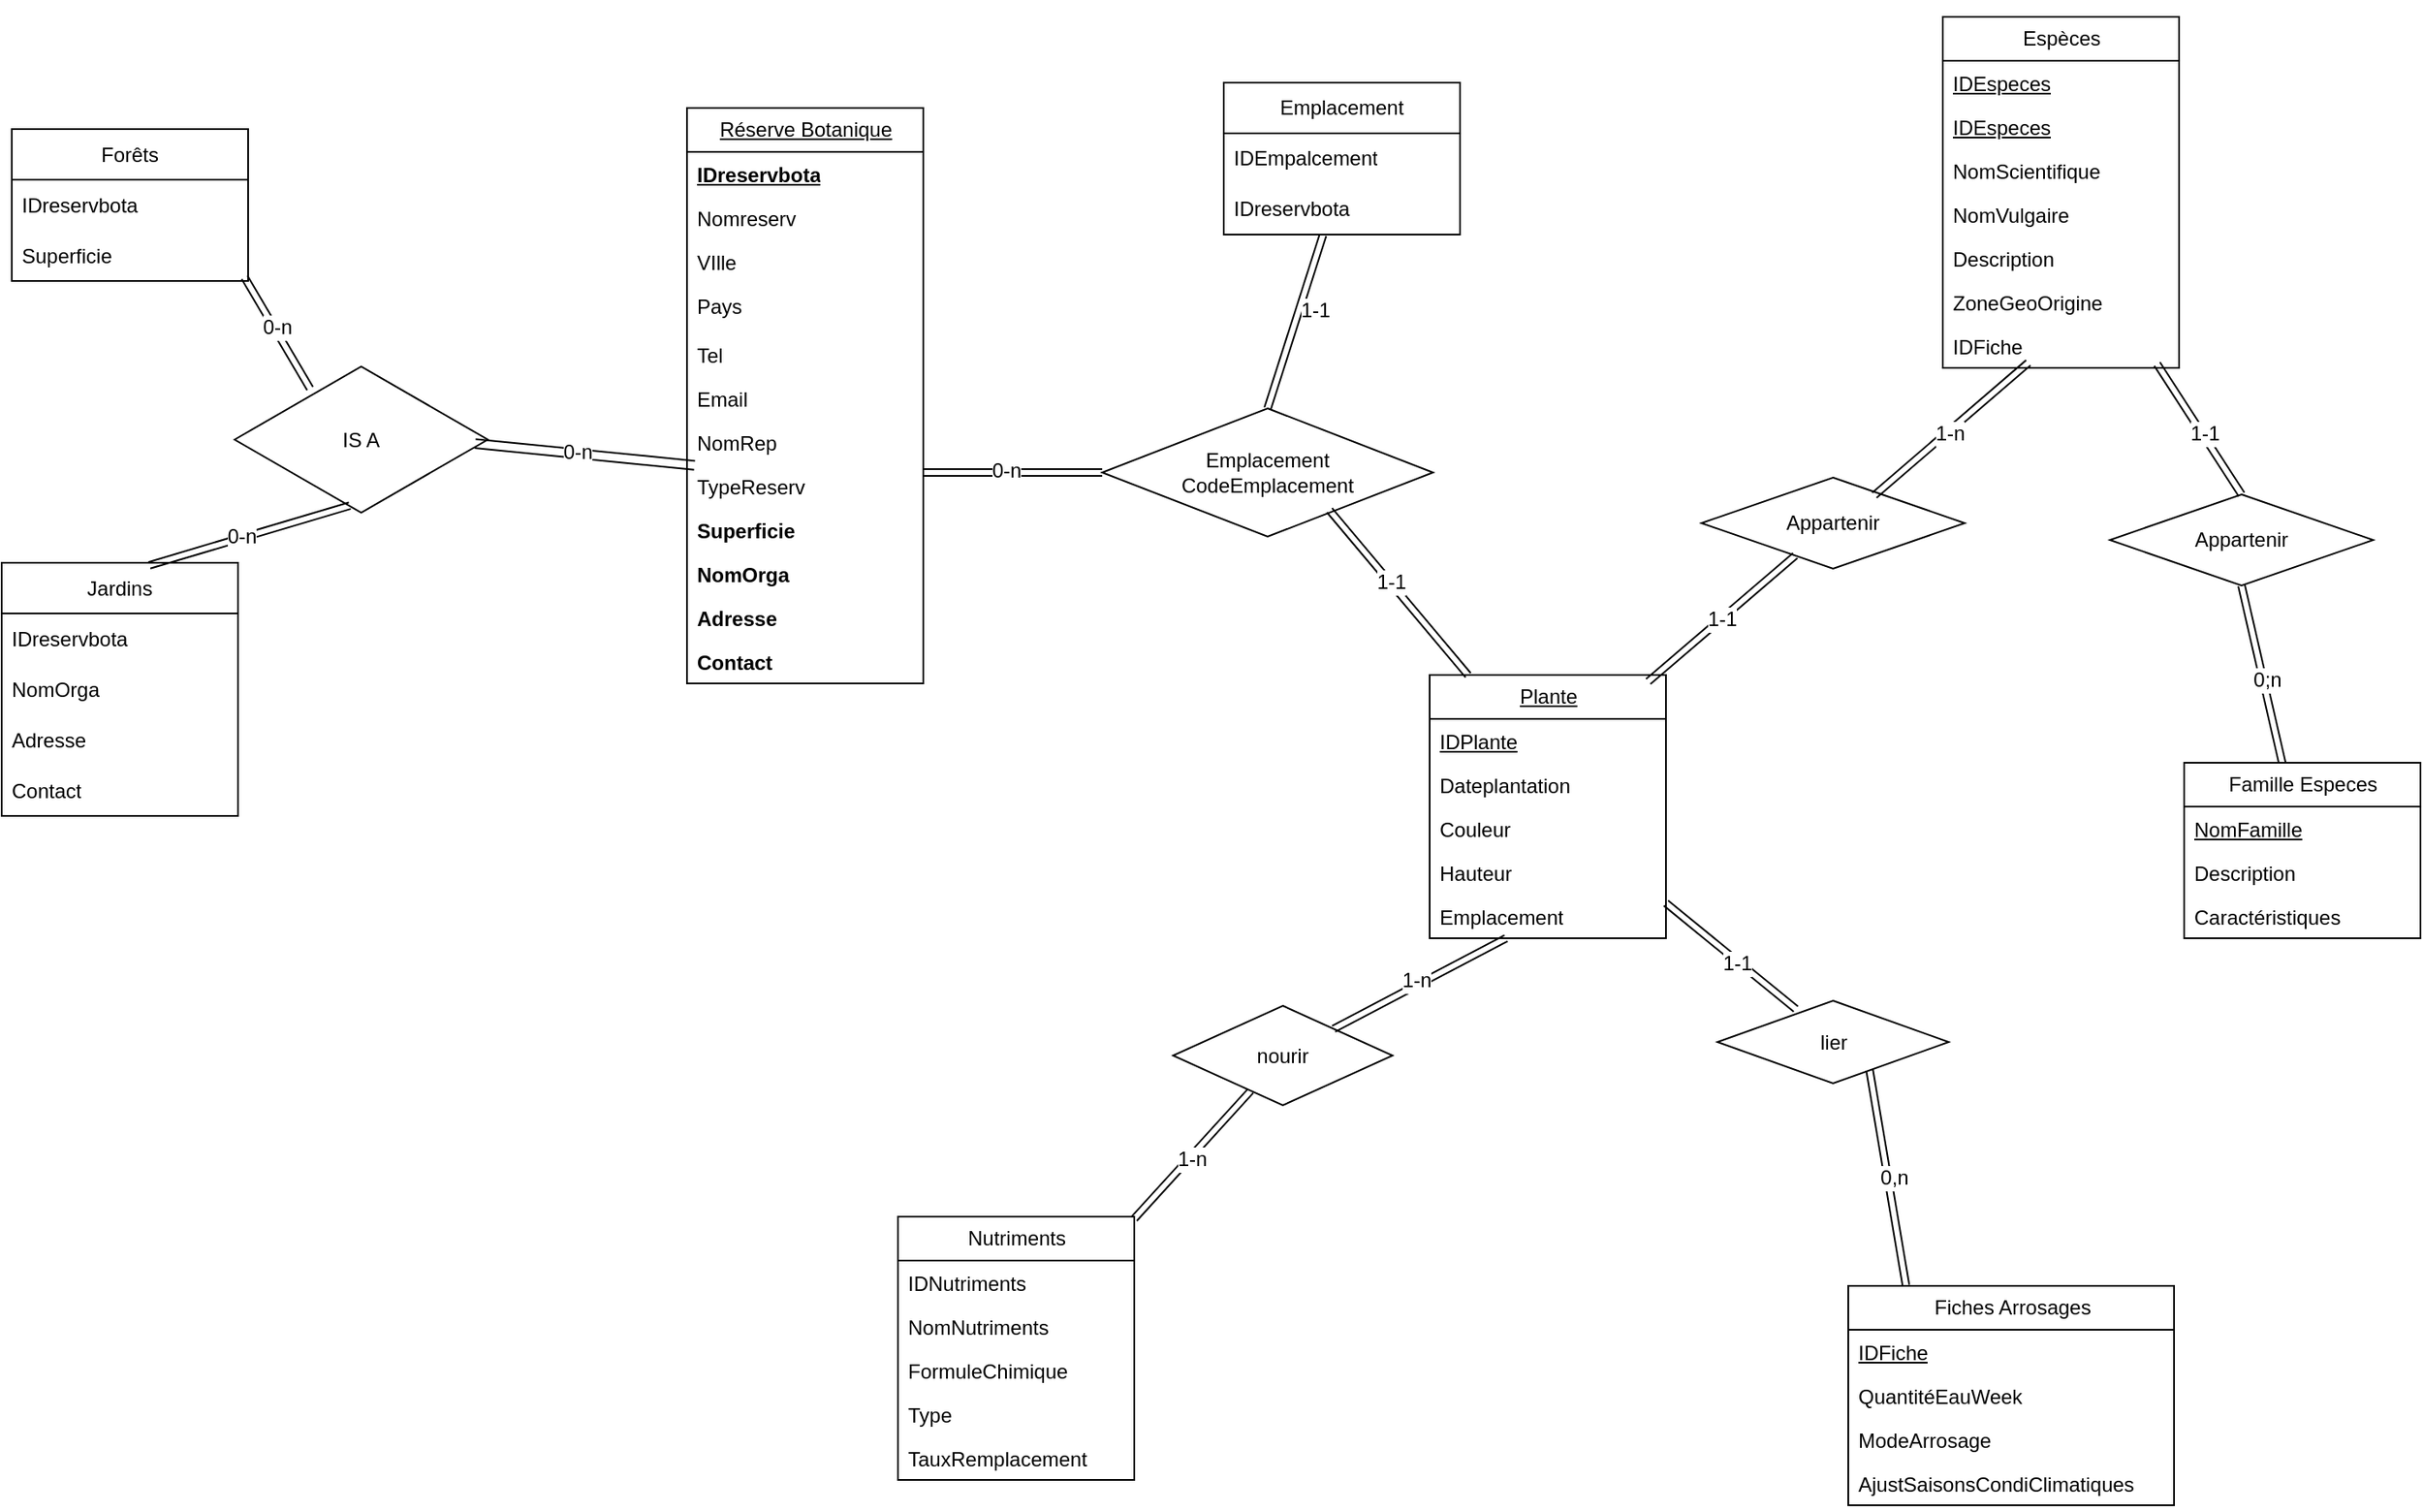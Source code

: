 <mxfile version="24.8.0">
  <diagram name="Page-1" id="wM4RoKq5729jwZ3iucGG">
    <mxGraphModel dx="4354" dy="1479" grid="0" gridSize="10" guides="1" tooltips="1" connect="1" arrows="1" fold="1" page="0" pageScale="1" pageWidth="850" pageHeight="1100" math="0" shadow="0">
      <root>
        <mxCell id="0" />
        <mxCell id="1" parent="0" />
        <mxCell id="ghfGUBnxXCv3T0vmz09p-1" value="Réserve Botanique" style="swimlane;fontStyle=4;childLayout=stackLayout;horizontal=1;startSize=26;fillColor=none;horizontalStack=0;resizeParent=1;resizeParentMax=0;resizeLast=0;collapsible=1;marginBottom=0;html=1;" parent="1" vertex="1">
          <mxGeometry x="-1197" y="-255" width="140" height="341" as="geometry" />
        </mxCell>
        <mxCell id="ghfGUBnxXCv3T0vmz09p-2" value="&lt;b&gt;&lt;u&gt;IDreservbota&lt;/u&gt;&lt;/b&gt;" style="text;strokeColor=none;fillColor=none;align=left;verticalAlign=top;spacingLeft=4;spacingRight=4;overflow=hidden;rotatable=0;points=[[0,0.5],[1,0.5]];portConstraint=eastwest;whiteSpace=wrap;html=1;" parent="ghfGUBnxXCv3T0vmz09p-1" vertex="1">
          <mxGeometry y="26" width="140" height="26" as="geometry" />
        </mxCell>
        <mxCell id="ghfGUBnxXCv3T0vmz09p-6" value="Nomreserv" style="text;strokeColor=none;fillColor=none;align=left;verticalAlign=top;spacingLeft=4;spacingRight=4;overflow=hidden;rotatable=0;points=[[0,0.5],[1,0.5]];portConstraint=eastwest;whiteSpace=wrap;html=1;" parent="ghfGUBnxXCv3T0vmz09p-1" vertex="1">
          <mxGeometry y="52" width="140" height="26" as="geometry" />
        </mxCell>
        <mxCell id="ghfGUBnxXCv3T0vmz09p-7" value="VIlle" style="text;strokeColor=none;fillColor=none;align=left;verticalAlign=top;spacingLeft=4;spacingRight=4;overflow=hidden;rotatable=0;points=[[0,0.5],[1,0.5]];portConstraint=eastwest;whiteSpace=wrap;html=1;" parent="ghfGUBnxXCv3T0vmz09p-1" vertex="1">
          <mxGeometry y="78" width="140" height="26" as="geometry" />
        </mxCell>
        <mxCell id="ghfGUBnxXCv3T0vmz09p-3" value="Pays" style="text;strokeColor=none;fillColor=none;align=left;verticalAlign=top;spacingLeft=4;spacingRight=4;overflow=hidden;rotatable=0;points=[[0,0.5],[1,0.5]];portConstraint=eastwest;whiteSpace=wrap;html=1;" parent="ghfGUBnxXCv3T0vmz09p-1" vertex="1">
          <mxGeometry y="104" width="140" height="29" as="geometry" />
        </mxCell>
        <mxCell id="ghfGUBnxXCv3T0vmz09p-4" value="Tel" style="text;strokeColor=none;fillColor=none;align=left;verticalAlign=top;spacingLeft=4;spacingRight=4;overflow=hidden;rotatable=0;points=[[0,0.5],[1,0.5]];portConstraint=eastwest;whiteSpace=wrap;html=1;" parent="ghfGUBnxXCv3T0vmz09p-1" vertex="1">
          <mxGeometry y="133" width="140" height="26" as="geometry" />
        </mxCell>
        <mxCell id="ghfGUBnxXCv3T0vmz09p-8" value="Email" style="text;strokeColor=none;fillColor=none;align=left;verticalAlign=top;spacingLeft=4;spacingRight=4;overflow=hidden;rotatable=0;points=[[0,0.5],[1,0.5]];portConstraint=eastwest;whiteSpace=wrap;html=1;" parent="ghfGUBnxXCv3T0vmz09p-1" vertex="1">
          <mxGeometry y="159" width="140" height="26" as="geometry" />
        </mxCell>
        <mxCell id="ghfGUBnxXCv3T0vmz09p-9" value="NomRep" style="text;strokeColor=none;fillColor=none;align=left;verticalAlign=top;spacingLeft=4;spacingRight=4;overflow=hidden;rotatable=0;points=[[0,0.5],[1,0.5]];portConstraint=eastwest;whiteSpace=wrap;html=1;" parent="ghfGUBnxXCv3T0vmz09p-1" vertex="1">
          <mxGeometry y="185" width="140" height="26" as="geometry" />
        </mxCell>
        <mxCell id="ghfGUBnxXCv3T0vmz09p-10" value="TypeReserv" style="text;strokeColor=none;fillColor=none;align=left;verticalAlign=top;spacingLeft=4;spacingRight=4;overflow=hidden;rotatable=0;points=[[0,0.5],[1,0.5]];portConstraint=eastwest;whiteSpace=wrap;html=1;" parent="ghfGUBnxXCv3T0vmz09p-1" vertex="1">
          <mxGeometry y="211" width="140" height="26" as="geometry" />
        </mxCell>
        <mxCell id="ghfGUBnxXCv3T0vmz09p-11" value="&lt;b&gt;Superficie&lt;/b&gt;" style="text;strokeColor=none;fillColor=none;align=left;verticalAlign=top;spacingLeft=4;spacingRight=4;overflow=hidden;rotatable=0;points=[[0,0.5],[1,0.5]];portConstraint=eastwest;whiteSpace=wrap;html=1;" parent="ghfGUBnxXCv3T0vmz09p-1" vertex="1">
          <mxGeometry y="237" width="140" height="26" as="geometry" />
        </mxCell>
        <mxCell id="ghfGUBnxXCv3T0vmz09p-12" value="&lt;b&gt;NomOrga&lt;/b&gt;" style="text;strokeColor=none;fillColor=none;align=left;verticalAlign=top;spacingLeft=4;spacingRight=4;overflow=hidden;rotatable=0;points=[[0,0.5],[1,0.5]];portConstraint=eastwest;whiteSpace=wrap;html=1;" parent="ghfGUBnxXCv3T0vmz09p-1" vertex="1">
          <mxGeometry y="263" width="140" height="26" as="geometry" />
        </mxCell>
        <mxCell id="ghfGUBnxXCv3T0vmz09p-13" value="&lt;b&gt;Adresse&lt;/b&gt;" style="text;strokeColor=none;fillColor=none;align=left;verticalAlign=top;spacingLeft=4;spacingRight=4;overflow=hidden;rotatable=0;points=[[0,0.5],[1,0.5]];portConstraint=eastwest;whiteSpace=wrap;html=1;" parent="ghfGUBnxXCv3T0vmz09p-1" vertex="1">
          <mxGeometry y="289" width="140" height="26" as="geometry" />
        </mxCell>
        <mxCell id="ghfGUBnxXCv3T0vmz09p-14" value="&lt;b&gt;Contact&lt;/b&gt;" style="text;strokeColor=none;fillColor=none;align=left;verticalAlign=top;spacingLeft=4;spacingRight=4;overflow=hidden;rotatable=0;points=[[0,0.5],[1,0.5]];portConstraint=eastwest;whiteSpace=wrap;html=1;" parent="ghfGUBnxXCv3T0vmz09p-1" vertex="1">
          <mxGeometry y="315" width="140" height="26" as="geometry" />
        </mxCell>
        <mxCell id="ghfGUBnxXCv3T0vmz09p-16" value="&lt;u&gt;Plante&lt;/u&gt;" style="swimlane;fontStyle=0;childLayout=stackLayout;horizontal=1;startSize=26;fillColor=none;horizontalStack=0;resizeParent=1;resizeParentMax=0;resizeLast=0;collapsible=1;marginBottom=0;html=1;" parent="1" vertex="1">
          <mxGeometry x="-757" y="81" width="140" height="156" as="geometry" />
        </mxCell>
        <mxCell id="ghfGUBnxXCv3T0vmz09p-17" value="&lt;u&gt;IDPlante&lt;/u&gt;" style="text;strokeColor=none;fillColor=none;align=left;verticalAlign=top;spacingLeft=4;spacingRight=4;overflow=hidden;rotatable=0;points=[[0,0.5],[1,0.5]];portConstraint=eastwest;whiteSpace=wrap;html=1;" parent="ghfGUBnxXCv3T0vmz09p-16" vertex="1">
          <mxGeometry y="26" width="140" height="26" as="geometry" />
        </mxCell>
        <mxCell id="ghfGUBnxXCv3T0vmz09p-18" value="Dateplantation" style="text;strokeColor=none;fillColor=none;align=left;verticalAlign=top;spacingLeft=4;spacingRight=4;overflow=hidden;rotatable=0;points=[[0,0.5],[1,0.5]];portConstraint=eastwest;whiteSpace=wrap;html=1;" parent="ghfGUBnxXCv3T0vmz09p-16" vertex="1">
          <mxGeometry y="52" width="140" height="26" as="geometry" />
        </mxCell>
        <mxCell id="ghfGUBnxXCv3T0vmz09p-19" value="Couleur" style="text;strokeColor=none;fillColor=none;align=left;verticalAlign=top;spacingLeft=4;spacingRight=4;overflow=hidden;rotatable=0;points=[[0,0.5],[1,0.5]];portConstraint=eastwest;whiteSpace=wrap;html=1;" parent="ghfGUBnxXCv3T0vmz09p-16" vertex="1">
          <mxGeometry y="78" width="140" height="26" as="geometry" />
        </mxCell>
        <mxCell id="ghfGUBnxXCv3T0vmz09p-20" value="Hauteur" style="text;strokeColor=none;fillColor=none;align=left;verticalAlign=top;spacingLeft=4;spacingRight=4;overflow=hidden;rotatable=0;points=[[0,0.5],[1,0.5]];portConstraint=eastwest;whiteSpace=wrap;html=1;" parent="ghfGUBnxXCv3T0vmz09p-16" vertex="1">
          <mxGeometry y="104" width="140" height="26" as="geometry" />
        </mxCell>
        <mxCell id="ghfGUBnxXCv3T0vmz09p-21" value="Emplacement" style="text;strokeColor=none;fillColor=none;align=left;verticalAlign=top;spacingLeft=4;spacingRight=4;overflow=hidden;rotatable=0;points=[[0,0.5],[1,0.5]];portConstraint=eastwest;whiteSpace=wrap;html=1;" parent="ghfGUBnxXCv3T0vmz09p-16" vertex="1">
          <mxGeometry y="130" width="140" height="26" as="geometry" />
        </mxCell>
        <mxCell id="ghfGUBnxXCv3T0vmz09p-22" value="Espèces" style="swimlane;fontStyle=0;childLayout=stackLayout;horizontal=1;startSize=26;fillColor=none;horizontalStack=0;resizeParent=1;resizeParentMax=0;resizeLast=0;collapsible=1;marginBottom=0;html=1;" parent="1" vertex="1">
          <mxGeometry x="-453" y="-309" width="140" height="208" as="geometry" />
        </mxCell>
        <mxCell id="ghfGUBnxXCv3T0vmz09p-23" value="&lt;u&gt;IDEspeces&lt;/u&gt;" style="text;strokeColor=none;fillColor=none;align=left;verticalAlign=top;spacingLeft=4;spacingRight=4;overflow=hidden;rotatable=0;points=[[0,0.5],[1,0.5]];portConstraint=eastwest;whiteSpace=wrap;html=1;" parent="ghfGUBnxXCv3T0vmz09p-22" vertex="1">
          <mxGeometry y="26" width="140" height="26" as="geometry" />
        </mxCell>
        <mxCell id="4eetMDyRZdfKtizNTRC6-26" value="&lt;u&gt;IDEspeces&lt;/u&gt;" style="text;strokeColor=none;fillColor=none;align=left;verticalAlign=top;spacingLeft=4;spacingRight=4;overflow=hidden;rotatable=0;points=[[0,0.5],[1,0.5]];portConstraint=eastwest;whiteSpace=wrap;html=1;" parent="ghfGUBnxXCv3T0vmz09p-22" vertex="1">
          <mxGeometry y="52" width="140" height="26" as="geometry" />
        </mxCell>
        <mxCell id="ghfGUBnxXCv3T0vmz09p-24" value="NomScientifique" style="text;strokeColor=none;fillColor=none;align=left;verticalAlign=top;spacingLeft=4;spacingRight=4;overflow=hidden;rotatable=0;points=[[0,0.5],[1,0.5]];portConstraint=eastwest;whiteSpace=wrap;html=1;" parent="ghfGUBnxXCv3T0vmz09p-22" vertex="1">
          <mxGeometry y="78" width="140" height="26" as="geometry" />
        </mxCell>
        <mxCell id="ghfGUBnxXCv3T0vmz09p-25" value="NomVulgaire" style="text;strokeColor=none;fillColor=none;align=left;verticalAlign=top;spacingLeft=4;spacingRight=4;overflow=hidden;rotatable=0;points=[[0,0.5],[1,0.5]];portConstraint=eastwest;whiteSpace=wrap;html=1;" parent="ghfGUBnxXCv3T0vmz09p-22" vertex="1">
          <mxGeometry y="104" width="140" height="26" as="geometry" />
        </mxCell>
        <mxCell id="ghfGUBnxXCv3T0vmz09p-26" value="Description" style="text;strokeColor=none;fillColor=none;align=left;verticalAlign=top;spacingLeft=4;spacingRight=4;overflow=hidden;rotatable=0;points=[[0,0.5],[1,0.5]];portConstraint=eastwest;whiteSpace=wrap;html=1;" parent="ghfGUBnxXCv3T0vmz09p-22" vertex="1">
          <mxGeometry y="130" width="140" height="26" as="geometry" />
        </mxCell>
        <mxCell id="ghfGUBnxXCv3T0vmz09p-27" value="ZoneGeoOrigine" style="text;strokeColor=none;fillColor=none;align=left;verticalAlign=top;spacingLeft=4;spacingRight=4;overflow=hidden;rotatable=0;points=[[0,0.5],[1,0.5]];portConstraint=eastwest;whiteSpace=wrap;html=1;" parent="ghfGUBnxXCv3T0vmz09p-22" vertex="1">
          <mxGeometry y="156" width="140" height="26" as="geometry" />
        </mxCell>
        <mxCell id="ghfGUBnxXCv3T0vmz09p-36" value="IDFiche" style="text;strokeColor=none;fillColor=none;align=left;verticalAlign=top;spacingLeft=4;spacingRight=4;overflow=hidden;rotatable=0;points=[[0,0.5],[1,0.5]];portConstraint=eastwest;whiteSpace=wrap;html=1;" parent="ghfGUBnxXCv3T0vmz09p-22" vertex="1">
          <mxGeometry y="182" width="140" height="26" as="geometry" />
        </mxCell>
        <mxCell id="ghfGUBnxXCv3T0vmz09p-28" value="Famille Especes" style="swimlane;fontStyle=0;childLayout=stackLayout;horizontal=1;startSize=26;fillColor=none;horizontalStack=0;resizeParent=1;resizeParentMax=0;resizeLast=0;collapsible=1;marginBottom=0;html=1;" parent="1" vertex="1">
          <mxGeometry x="-310" y="133" width="140" height="104" as="geometry" />
        </mxCell>
        <mxCell id="ghfGUBnxXCv3T0vmz09p-29" value="&lt;u&gt;NomFamille&lt;/u&gt;" style="text;strokeColor=none;fillColor=none;align=left;verticalAlign=top;spacingLeft=4;spacingRight=4;overflow=hidden;rotatable=0;points=[[0,0.5],[1,0.5]];portConstraint=eastwest;whiteSpace=wrap;html=1;" parent="ghfGUBnxXCv3T0vmz09p-28" vertex="1">
          <mxGeometry y="26" width="140" height="26" as="geometry" />
        </mxCell>
        <mxCell id="ghfGUBnxXCv3T0vmz09p-30" value="Description" style="text;strokeColor=none;fillColor=none;align=left;verticalAlign=top;spacingLeft=4;spacingRight=4;overflow=hidden;rotatable=0;points=[[0,0.5],[1,0.5]];portConstraint=eastwest;whiteSpace=wrap;html=1;" parent="ghfGUBnxXCv3T0vmz09p-28" vertex="1">
          <mxGeometry y="52" width="140" height="26" as="geometry" />
        </mxCell>
        <mxCell id="ghfGUBnxXCv3T0vmz09p-31" value="Caractéristiques" style="text;strokeColor=none;fillColor=none;align=left;verticalAlign=top;spacingLeft=4;spacingRight=4;overflow=hidden;rotatable=0;points=[[0,0.5],[1,0.5]];portConstraint=eastwest;whiteSpace=wrap;html=1;" parent="ghfGUBnxXCv3T0vmz09p-28" vertex="1">
          <mxGeometry y="78" width="140" height="26" as="geometry" />
        </mxCell>
        <mxCell id="ghfGUBnxXCv3T0vmz09p-32" value="Fiches Arrosages" style="swimlane;fontStyle=0;childLayout=stackLayout;horizontal=1;startSize=26;fillColor=none;horizontalStack=0;resizeParent=1;resizeParentMax=0;resizeLast=0;collapsible=1;marginBottom=0;html=1;" parent="1" vertex="1">
          <mxGeometry x="-509" y="443" width="193" height="130" as="geometry" />
        </mxCell>
        <mxCell id="ghfGUBnxXCv3T0vmz09p-33" value="&lt;u&gt;IDFiche&lt;/u&gt;" style="text;strokeColor=none;fillColor=none;align=left;verticalAlign=top;spacingLeft=4;spacingRight=4;overflow=hidden;rotatable=0;points=[[0,0.5],[1,0.5]];portConstraint=eastwest;whiteSpace=wrap;html=1;" parent="ghfGUBnxXCv3T0vmz09p-32" vertex="1">
          <mxGeometry y="26" width="193" height="26" as="geometry" />
        </mxCell>
        <mxCell id="ghfGUBnxXCv3T0vmz09p-35" value="QuantitéEauWeek" style="text;strokeColor=none;fillColor=none;align=left;verticalAlign=top;spacingLeft=4;spacingRight=4;overflow=hidden;rotatable=0;points=[[0,0.5],[1,0.5]];portConstraint=eastwest;whiteSpace=wrap;html=1;" parent="ghfGUBnxXCv3T0vmz09p-32" vertex="1">
          <mxGeometry y="52" width="193" height="26" as="geometry" />
        </mxCell>
        <mxCell id="ghfGUBnxXCv3T0vmz09p-37" value="ModeArrosage" style="text;strokeColor=none;fillColor=none;align=left;verticalAlign=top;spacingLeft=4;spacingRight=4;overflow=hidden;rotatable=0;points=[[0,0.5],[1,0.5]];portConstraint=eastwest;whiteSpace=wrap;html=1;" parent="ghfGUBnxXCv3T0vmz09p-32" vertex="1">
          <mxGeometry y="78" width="193" height="26" as="geometry" />
        </mxCell>
        <mxCell id="ghfGUBnxXCv3T0vmz09p-38" value="AjustSaisonsCondiClimatiques" style="text;strokeColor=none;fillColor=none;align=left;verticalAlign=top;spacingLeft=4;spacingRight=4;overflow=hidden;rotatable=0;points=[[0,0.5],[1,0.5]];portConstraint=eastwest;whiteSpace=wrap;html=1;" parent="ghfGUBnxXCv3T0vmz09p-32" vertex="1">
          <mxGeometry y="104" width="193" height="26" as="geometry" />
        </mxCell>
        <mxCell id="ghfGUBnxXCv3T0vmz09p-39" value="Nutriments" style="swimlane;fontStyle=0;childLayout=stackLayout;horizontal=1;startSize=26;fillColor=none;horizontalStack=0;resizeParent=1;resizeParentMax=0;resizeLast=0;collapsible=1;marginBottom=0;html=1;" parent="1" vertex="1">
          <mxGeometry x="-1072" y="402" width="140" height="156" as="geometry" />
        </mxCell>
        <mxCell id="ghfGUBnxXCv3T0vmz09p-40" value="IDNutriments" style="text;strokeColor=none;fillColor=none;align=left;verticalAlign=top;spacingLeft=4;spacingRight=4;overflow=hidden;rotatable=0;points=[[0,0.5],[1,0.5]];portConstraint=eastwest;whiteSpace=wrap;html=1;" parent="ghfGUBnxXCv3T0vmz09p-39" vertex="1">
          <mxGeometry y="26" width="140" height="26" as="geometry" />
        </mxCell>
        <mxCell id="ghfGUBnxXCv3T0vmz09p-41" value="NomNutriments" style="text;strokeColor=none;fillColor=none;align=left;verticalAlign=top;spacingLeft=4;spacingRight=4;overflow=hidden;rotatable=0;points=[[0,0.5],[1,0.5]];portConstraint=eastwest;whiteSpace=wrap;html=1;" parent="ghfGUBnxXCv3T0vmz09p-39" vertex="1">
          <mxGeometry y="52" width="140" height="26" as="geometry" />
        </mxCell>
        <mxCell id="ghfGUBnxXCv3T0vmz09p-42" value="FormuleChimique" style="text;strokeColor=none;fillColor=none;align=left;verticalAlign=top;spacingLeft=4;spacingRight=4;overflow=hidden;rotatable=0;points=[[0,0.5],[1,0.5]];portConstraint=eastwest;whiteSpace=wrap;html=1;" parent="ghfGUBnxXCv3T0vmz09p-39" vertex="1">
          <mxGeometry y="78" width="140" height="26" as="geometry" />
        </mxCell>
        <mxCell id="ghfGUBnxXCv3T0vmz09p-43" value="Type" style="text;strokeColor=none;fillColor=none;align=left;verticalAlign=top;spacingLeft=4;spacingRight=4;overflow=hidden;rotatable=0;points=[[0,0.5],[1,0.5]];portConstraint=eastwest;whiteSpace=wrap;html=1;" parent="ghfGUBnxXCv3T0vmz09p-39" vertex="1">
          <mxGeometry y="104" width="140" height="26" as="geometry" />
        </mxCell>
        <mxCell id="ghfGUBnxXCv3T0vmz09p-45" value="TauxRemplacement" style="text;strokeColor=none;fillColor=none;align=left;verticalAlign=top;spacingLeft=4;spacingRight=4;overflow=hidden;rotatable=0;points=[[0,0.5],[1,0.5]];portConstraint=eastwest;whiteSpace=wrap;html=1;" parent="ghfGUBnxXCv3T0vmz09p-39" vertex="1">
          <mxGeometry y="130" width="140" height="26" as="geometry" />
        </mxCell>
        <mxCell id="4eetMDyRZdfKtizNTRC6-1" value="&lt;div&gt;Emplacement&lt;/div&gt;&lt;div&gt;CodeEmplacement&lt;br&gt;&lt;/div&gt;" style="rhombus;whiteSpace=wrap;html=1;" parent="1" vertex="1">
          <mxGeometry x="-951" y="-77" width="196" height="76" as="geometry" />
        </mxCell>
        <mxCell id="4eetMDyRZdfKtizNTRC6-23" value="" style="shape=link;html=1;rounded=0;fontSize=12;startSize=8;endSize=8;curved=1;entryX=0;entryY=0.5;entryDx=0;entryDy=0;" parent="1" target="4eetMDyRZdfKtizNTRC6-1" edge="1">
          <mxGeometry width="100" relative="1" as="geometry">
            <mxPoint x="-1057" y="-39" as="sourcePoint" />
            <mxPoint x="-957" y="-39" as="targetPoint" />
          </mxGeometry>
        </mxCell>
        <mxCell id="4eetMDyRZdfKtizNTRC6-29" value="0-n" style="edgeLabel;html=1;align=center;verticalAlign=middle;resizable=0;points=[];fontSize=12;" parent="4eetMDyRZdfKtizNTRC6-23" vertex="1" connectable="0">
          <mxGeometry x="-0.08" y="1" relative="1" as="geometry">
            <mxPoint as="offset" />
          </mxGeometry>
        </mxCell>
        <mxCell id="4eetMDyRZdfKtizNTRC6-30" style="edgeStyle=none;curved=1;rounded=0;orthogonalLoop=1;jettySize=auto;html=1;exitX=0.25;exitY=0;exitDx=0;exitDy=0;fontSize=12;startSize=8;endSize=8;" parent="1" source="ghfGUBnxXCv3T0vmz09p-22" target="ghfGUBnxXCv3T0vmz09p-22" edge="1">
          <mxGeometry relative="1" as="geometry" />
        </mxCell>
        <mxCell id="4eetMDyRZdfKtizNTRC6-31" value="" style="shape=link;html=1;rounded=0;fontSize=12;startSize=8;endSize=8;curved=1;entryX=0.163;entryY=0.001;entryDx=0;entryDy=0;entryPerimeter=0;exitX=0.687;exitY=0.794;exitDx=0;exitDy=0;exitPerimeter=0;" parent="1" source="4eetMDyRZdfKtizNTRC6-1" target="ghfGUBnxXCv3T0vmz09p-16" edge="1">
          <mxGeometry width="100" relative="1" as="geometry">
            <mxPoint x="-810" y="-7" as="sourcePoint" />
            <mxPoint x="-710" y="-7" as="targetPoint" />
          </mxGeometry>
        </mxCell>
        <mxCell id="4eetMDyRZdfKtizNTRC6-32" value="1-1" style="edgeLabel;html=1;align=center;verticalAlign=middle;resizable=0;points=[];fontSize=12;" parent="4eetMDyRZdfKtizNTRC6-31" vertex="1" connectable="0">
          <mxGeometry x="-0.292" relative="1" as="geometry">
            <mxPoint x="7" y="8" as="offset" />
          </mxGeometry>
        </mxCell>
        <mxCell id="4eetMDyRZdfKtizNTRC6-35" value="Appartenir" style="rhombus;whiteSpace=wrap;html=1;" parent="1" vertex="1">
          <mxGeometry x="-596" y="-36" width="156" height="54" as="geometry" />
        </mxCell>
        <mxCell id="4eetMDyRZdfKtizNTRC6-36" value="" style="shape=link;html=1;rounded=0;fontSize=12;startSize=8;endSize=8;curved=1;entryX=0.362;entryY=0.883;entryDx=0;entryDy=0;entryPerimeter=0;exitX=0.657;exitY=0.194;exitDx=0;exitDy=0;exitPerimeter=0;" parent="1" source="4eetMDyRZdfKtizNTRC6-35" target="ghfGUBnxXCv3T0vmz09p-36" edge="1">
          <mxGeometry width="100" relative="1" as="geometry">
            <mxPoint x="-500" y="-69" as="sourcePoint" />
            <mxPoint x="-400" y="-69" as="targetPoint" />
          </mxGeometry>
        </mxCell>
        <mxCell id="4eetMDyRZdfKtizNTRC6-38" value="1-n" style="edgeLabel;html=1;align=center;verticalAlign=middle;resizable=0;points=[];fontSize=12;" parent="4eetMDyRZdfKtizNTRC6-36" vertex="1" connectable="0">
          <mxGeometry x="-0.055" y="-1" relative="1" as="geometry">
            <mxPoint as="offset" />
          </mxGeometry>
        </mxCell>
        <mxCell id="4eetMDyRZdfKtizNTRC6-37" value="" style="shape=link;html=1;rounded=0;fontSize=12;startSize=8;endSize=8;curved=1;exitX=0.925;exitY=0.025;exitDx=0;exitDy=0;exitPerimeter=0;" parent="1" source="ghfGUBnxXCv3T0vmz09p-16" target="4eetMDyRZdfKtizNTRC6-35" edge="1">
          <mxGeometry width="100" relative="1" as="geometry">
            <mxPoint x="-609" y="53" as="sourcePoint" />
            <mxPoint x="-509" y="53" as="targetPoint" />
          </mxGeometry>
        </mxCell>
        <mxCell id="4eetMDyRZdfKtizNTRC6-39" value="1-1" style="edgeLabel;html=1;align=center;verticalAlign=middle;resizable=0;points=[];fontSize=12;" parent="4eetMDyRZdfKtizNTRC6-37" vertex="1" connectable="0">
          <mxGeometry x="-0.019" relative="1" as="geometry">
            <mxPoint as="offset" />
          </mxGeometry>
        </mxCell>
        <mxCell id="4eetMDyRZdfKtizNTRC6-41" value="" style="shape=link;html=1;rounded=0;fontSize=12;startSize=8;endSize=8;curved=1;exitX=0.5;exitY=1;exitDx=0;exitDy=0;" parent="1" source="H4MT1m2m2PA6DwM7eySg-1" target="ghfGUBnxXCv3T0vmz09p-28" edge="1">
          <mxGeometry width="100" relative="1" as="geometry">
            <mxPoint x="-446" y="22" as="sourcePoint" />
            <mxPoint x="-346" y="22" as="targetPoint" />
          </mxGeometry>
        </mxCell>
        <mxCell id="4eetMDyRZdfKtizNTRC6-42" value="0;n" style="edgeLabel;html=1;align=center;verticalAlign=middle;resizable=0;points=[];fontSize=12;" parent="4eetMDyRZdfKtizNTRC6-41" vertex="1" connectable="0">
          <mxGeometry x="0.05" y="2" relative="1" as="geometry">
            <mxPoint y="1" as="offset" />
          </mxGeometry>
        </mxCell>
        <mxCell id="4eetMDyRZdfKtizNTRC6-43" value="" style="shape=link;html=1;rounded=0;fontSize=12;startSize=8;endSize=8;curved=1;" parent="1" source="ghfGUBnxXCv3T0vmz09p-39" target="4eetMDyRZdfKtizNTRC6-44" edge="1">
          <mxGeometry width="100" relative="1" as="geometry">
            <mxPoint x="-799" y="443" as="sourcePoint" />
            <mxPoint x="-675" y="443" as="targetPoint" />
          </mxGeometry>
        </mxCell>
        <mxCell id="4eetMDyRZdfKtizNTRC6-46" value="1-n" style="edgeLabel;html=1;align=center;verticalAlign=middle;resizable=0;points=[];fontSize=12;" parent="4eetMDyRZdfKtizNTRC6-43" vertex="1" connectable="0">
          <mxGeometry x="-0.052" y="-1" relative="1" as="geometry">
            <mxPoint as="offset" />
          </mxGeometry>
        </mxCell>
        <mxCell id="4eetMDyRZdfKtizNTRC6-44" value="nourir" style="rhombus;whiteSpace=wrap;html=1;" parent="1" vertex="1">
          <mxGeometry x="-909" y="277" width="130" height="59" as="geometry" />
        </mxCell>
        <mxCell id="4eetMDyRZdfKtizNTRC6-45" value="" style="shape=link;html=1;rounded=0;fontSize=12;startSize=8;endSize=8;curved=1;" parent="1" source="4eetMDyRZdfKtizNTRC6-44" target="ghfGUBnxXCv3T0vmz09p-21" edge="1">
          <mxGeometry width="100" relative="1" as="geometry">
            <mxPoint x="-833" y="283" as="sourcePoint" />
            <mxPoint x="-733" y="283" as="targetPoint" />
            <Array as="points" />
          </mxGeometry>
        </mxCell>
        <mxCell id="4eetMDyRZdfKtizNTRC6-47" value="1-n" style="edgeLabel;html=1;align=center;verticalAlign=middle;resizable=0;points=[];fontSize=12;" parent="4eetMDyRZdfKtizNTRC6-45" vertex="1" connectable="0">
          <mxGeometry x="-0.011" y="3" relative="1" as="geometry">
            <mxPoint as="offset" />
          </mxGeometry>
        </mxCell>
        <mxCell id="4eetMDyRZdfKtizNTRC6-48" value="lier" style="rhombus;whiteSpace=wrap;html=1;" parent="1" vertex="1">
          <mxGeometry x="-586.5" y="274" width="137" height="49" as="geometry" />
        </mxCell>
        <mxCell id="4eetMDyRZdfKtizNTRC6-49" value="" style="shape=link;html=1;rounded=0;fontSize=12;startSize=8;endSize=8;curved=1;entryX=0.339;entryY=0.101;entryDx=0;entryDy=0;entryPerimeter=0;" parent="1" source="ghfGUBnxXCv3T0vmz09p-16" target="4eetMDyRZdfKtizNTRC6-48" edge="1">
          <mxGeometry width="100" relative="1" as="geometry">
            <mxPoint x="-609" y="232" as="sourcePoint" />
            <mxPoint x="-509" y="232" as="targetPoint" />
          </mxGeometry>
        </mxCell>
        <mxCell id="4eetMDyRZdfKtizNTRC6-51" value="1-1" style="edgeLabel;html=1;align=center;verticalAlign=middle;resizable=0;points=[];fontSize=12;" parent="4eetMDyRZdfKtizNTRC6-49" vertex="1" connectable="0">
          <mxGeometry x="0.107" y="-1" relative="1" as="geometry">
            <mxPoint as="offset" />
          </mxGeometry>
        </mxCell>
        <mxCell id="4eetMDyRZdfKtizNTRC6-50" value="" style="shape=link;html=1;rounded=0;fontSize=12;startSize=8;endSize=8;curved=1;exitX=0.658;exitY=0.841;exitDx=0;exitDy=0;exitPerimeter=0;entryX=0.177;entryY=-0.003;entryDx=0;entryDy=0;entryPerimeter=0;" parent="1" source="4eetMDyRZdfKtizNTRC6-48" target="ghfGUBnxXCv3T0vmz09p-32" edge="1">
          <mxGeometry width="100" relative="1" as="geometry">
            <mxPoint x="-501" y="364" as="sourcePoint" />
            <mxPoint x="-401" y="364" as="targetPoint" />
          </mxGeometry>
        </mxCell>
        <mxCell id="4eetMDyRZdfKtizNTRC6-52" value="0,n" style="edgeLabel;html=1;align=center;verticalAlign=middle;resizable=0;points=[];fontSize=12;" parent="4eetMDyRZdfKtizNTRC6-50" vertex="1" connectable="0">
          <mxGeometry x="0.009" y="3" relative="1" as="geometry">
            <mxPoint as="offset" />
          </mxGeometry>
        </mxCell>
        <mxCell id="H4MT1m2m2PA6DwM7eySg-1" value="Appartenir" style="rhombus;whiteSpace=wrap;html=1;" vertex="1" parent="1">
          <mxGeometry x="-354" y="-26" width="156" height="54" as="geometry" />
        </mxCell>
        <mxCell id="H4MT1m2m2PA6DwM7eySg-3" value="" style="shape=link;html=1;rounded=0;fontSize=12;startSize=8;endSize=8;curved=1;exitX=0.907;exitY=0.912;exitDx=0;exitDy=0;exitPerimeter=0;entryX=0.5;entryY=0;entryDx=0;entryDy=0;" edge="1" parent="1" source="ghfGUBnxXCv3T0vmz09p-36" target="H4MT1m2m2PA6DwM7eySg-1">
          <mxGeometry width="100" relative="1" as="geometry">
            <mxPoint x="-262" y="-137" as="sourcePoint" />
            <mxPoint x="-238" y="-32" as="targetPoint" />
          </mxGeometry>
        </mxCell>
        <mxCell id="H4MT1m2m2PA6DwM7eySg-4" value="1-1" style="edgeLabel;html=1;align=center;verticalAlign=middle;resizable=0;points=[];fontSize=12;" vertex="1" connectable="0" parent="H4MT1m2m2PA6DwM7eySg-3">
          <mxGeometry x="0.05" y="2" relative="1" as="geometry">
            <mxPoint y="1" as="offset" />
          </mxGeometry>
        </mxCell>
        <mxCell id="H4MT1m2m2PA6DwM7eySg-5" value="Emplacement" style="swimlane;fontStyle=0;childLayout=stackLayout;horizontal=1;startSize=30;horizontalStack=0;resizeParent=1;resizeParentMax=0;resizeLast=0;collapsible=1;marginBottom=0;whiteSpace=wrap;html=1;" vertex="1" parent="1">
          <mxGeometry x="-879" y="-270" width="140" height="90" as="geometry" />
        </mxCell>
        <mxCell id="H4MT1m2m2PA6DwM7eySg-6" value="IDEmpalcement" style="text;strokeColor=none;fillColor=none;align=left;verticalAlign=middle;spacingLeft=4;spacingRight=4;overflow=hidden;points=[[0,0.5],[1,0.5]];portConstraint=eastwest;rotatable=0;whiteSpace=wrap;html=1;" vertex="1" parent="H4MT1m2m2PA6DwM7eySg-5">
          <mxGeometry y="30" width="140" height="30" as="geometry" />
        </mxCell>
        <mxCell id="H4MT1m2m2PA6DwM7eySg-7" value="IDreservbota" style="text;strokeColor=none;fillColor=none;align=left;verticalAlign=middle;spacingLeft=4;spacingRight=4;overflow=hidden;points=[[0,0.5],[1,0.5]];portConstraint=eastwest;rotatable=0;whiteSpace=wrap;html=1;" vertex="1" parent="H4MT1m2m2PA6DwM7eySg-5">
          <mxGeometry y="60" width="140" height="30" as="geometry" />
        </mxCell>
        <mxCell id="H4MT1m2m2PA6DwM7eySg-9" value="" style="shape=link;html=1;rounded=0;fontSize=12;startSize=8;endSize=8;curved=1;entryX=0.5;entryY=0;entryDx=0;entryDy=0;exitX=0.42;exitY=1.008;exitDx=0;exitDy=0;exitPerimeter=0;" edge="1" parent="1" source="H4MT1m2m2PA6DwM7eySg-7" target="4eetMDyRZdfKtizNTRC6-1">
          <mxGeometry width="100" relative="1" as="geometry">
            <mxPoint x="-821" y="-166" as="sourcePoint" />
            <mxPoint x="-739" y="-68" as="targetPoint" />
          </mxGeometry>
        </mxCell>
        <mxCell id="H4MT1m2m2PA6DwM7eySg-10" value="1-1" style="edgeLabel;html=1;align=center;verticalAlign=middle;resizable=0;points=[];fontSize=12;" vertex="1" connectable="0" parent="H4MT1m2m2PA6DwM7eySg-9">
          <mxGeometry x="-0.292" relative="1" as="geometry">
            <mxPoint x="7" y="8" as="offset" />
          </mxGeometry>
        </mxCell>
        <mxCell id="H4MT1m2m2PA6DwM7eySg-11" value="Forêts" style="swimlane;fontStyle=0;childLayout=stackLayout;horizontal=1;startSize=30;horizontalStack=0;resizeParent=1;resizeParentMax=0;resizeLast=0;collapsible=1;marginBottom=0;whiteSpace=wrap;html=1;" vertex="1" parent="1">
          <mxGeometry x="-1597" y="-242.5" width="140" height="90" as="geometry" />
        </mxCell>
        <mxCell id="H4MT1m2m2PA6DwM7eySg-12" value="IDreservbota" style="text;strokeColor=none;fillColor=none;align=left;verticalAlign=middle;spacingLeft=4;spacingRight=4;overflow=hidden;points=[[0,0.5],[1,0.5]];portConstraint=eastwest;rotatable=0;whiteSpace=wrap;html=1;" vertex="1" parent="H4MT1m2m2PA6DwM7eySg-11">
          <mxGeometry y="30" width="140" height="30" as="geometry" />
        </mxCell>
        <mxCell id="H4MT1m2m2PA6DwM7eySg-13" value="Superficie" style="text;strokeColor=none;fillColor=none;align=left;verticalAlign=middle;spacingLeft=4;spacingRight=4;overflow=hidden;points=[[0,0.5],[1,0.5]];portConstraint=eastwest;rotatable=0;whiteSpace=wrap;html=1;" vertex="1" parent="H4MT1m2m2PA6DwM7eySg-11">
          <mxGeometry y="60" width="140" height="30" as="geometry" />
        </mxCell>
        <mxCell id="H4MT1m2m2PA6DwM7eySg-15" value="Jardins" style="swimlane;fontStyle=0;childLayout=stackLayout;horizontal=1;startSize=30;horizontalStack=0;resizeParent=1;resizeParentMax=0;resizeLast=0;collapsible=1;marginBottom=0;whiteSpace=wrap;html=1;" vertex="1" parent="1">
          <mxGeometry x="-1603" y="14.5" width="140" height="150" as="geometry" />
        </mxCell>
        <mxCell id="H4MT1m2m2PA6DwM7eySg-16" value="IDreservbota" style="text;strokeColor=none;fillColor=none;align=left;verticalAlign=middle;spacingLeft=4;spacingRight=4;overflow=hidden;points=[[0,0.5],[1,0.5]];portConstraint=eastwest;rotatable=0;whiteSpace=wrap;html=1;" vertex="1" parent="H4MT1m2m2PA6DwM7eySg-15">
          <mxGeometry y="30" width="140" height="30" as="geometry" />
        </mxCell>
        <mxCell id="H4MT1m2m2PA6DwM7eySg-17" value="NomOrga" style="text;strokeColor=none;fillColor=none;align=left;verticalAlign=middle;spacingLeft=4;spacingRight=4;overflow=hidden;points=[[0,0.5],[1,0.5]];portConstraint=eastwest;rotatable=0;whiteSpace=wrap;html=1;" vertex="1" parent="H4MT1m2m2PA6DwM7eySg-15">
          <mxGeometry y="60" width="140" height="30" as="geometry" />
        </mxCell>
        <mxCell id="H4MT1m2m2PA6DwM7eySg-18" value="Adresse" style="text;strokeColor=none;fillColor=none;align=left;verticalAlign=middle;spacingLeft=4;spacingRight=4;overflow=hidden;points=[[0,0.5],[1,0.5]];portConstraint=eastwest;rotatable=0;whiteSpace=wrap;html=1;" vertex="1" parent="H4MT1m2m2PA6DwM7eySg-15">
          <mxGeometry y="90" width="140" height="30" as="geometry" />
        </mxCell>
        <mxCell id="H4MT1m2m2PA6DwM7eySg-19" value="Contact" style="text;strokeColor=none;fillColor=none;align=left;verticalAlign=middle;spacingLeft=4;spacingRight=4;overflow=hidden;points=[[0,0.5],[1,0.5]];portConstraint=eastwest;rotatable=0;whiteSpace=wrap;html=1;" vertex="1" parent="H4MT1m2m2PA6DwM7eySg-15">
          <mxGeometry y="120" width="140" height="30" as="geometry" />
        </mxCell>
        <mxCell id="H4MT1m2m2PA6DwM7eySg-20" value="IS A" style="html=1;whiteSpace=wrap;aspect=fixed;shape=isoRectangle;" vertex="1" parent="1">
          <mxGeometry x="-1465" y="-103.5" width="150" height="90" as="geometry" />
        </mxCell>
        <mxCell id="H4MT1m2m2PA6DwM7eySg-21" value="" style="shape=link;html=1;rounded=0;fontSize=12;startSize=8;endSize=8;curved=1;entryX=0.298;entryY=0.164;entryDx=0;entryDy=0;exitX=0.985;exitY=0.929;exitDx=0;exitDy=0;exitPerimeter=0;entryPerimeter=0;" edge="1" parent="1" source="H4MT1m2m2PA6DwM7eySg-13" target="H4MT1m2m2PA6DwM7eySg-20">
          <mxGeometry width="100" relative="1" as="geometry">
            <mxPoint x="-1443" y="-149.5" as="sourcePoint" />
            <mxPoint x="-1337" y="-149.5" as="targetPoint" />
          </mxGeometry>
        </mxCell>
        <mxCell id="H4MT1m2m2PA6DwM7eySg-22" value="0-n" style="edgeLabel;html=1;align=center;verticalAlign=middle;resizable=0;points=[];fontSize=12;" vertex="1" connectable="0" parent="H4MT1m2m2PA6DwM7eySg-21">
          <mxGeometry x="-0.08" y="1" relative="1" as="geometry">
            <mxPoint as="offset" />
          </mxGeometry>
        </mxCell>
        <mxCell id="H4MT1m2m2PA6DwM7eySg-23" value="" style="shape=link;html=1;rounded=0;fontSize=12;startSize=8;endSize=8;curved=1;entryX=0.455;entryY=0.935;entryDx=0;entryDy=0;exitX=0.625;exitY=0.01;exitDx=0;exitDy=0;exitPerimeter=0;entryPerimeter=0;" edge="1" parent="1" source="H4MT1m2m2PA6DwM7eySg-15" target="H4MT1m2m2PA6DwM7eySg-20">
          <mxGeometry width="100" relative="1" as="geometry">
            <mxPoint x="-1512" y="-2.09" as="sourcePoint" />
            <mxPoint x="-1406" y="-2.09" as="targetPoint" />
          </mxGeometry>
        </mxCell>
        <mxCell id="H4MT1m2m2PA6DwM7eySg-24" value="0-n" style="edgeLabel;html=1;align=center;verticalAlign=middle;resizable=0;points=[];fontSize=12;" vertex="1" connectable="0" parent="H4MT1m2m2PA6DwM7eySg-23">
          <mxGeometry x="-0.08" y="1" relative="1" as="geometry">
            <mxPoint as="offset" />
          </mxGeometry>
        </mxCell>
        <mxCell id="H4MT1m2m2PA6DwM7eySg-25" value="" style="shape=link;html=1;rounded=0;fontSize=12;startSize=8;endSize=8;curved=1;entryX=0.032;entryY=0.027;entryDx=0;entryDy=0;width=-5.294;exitX=0.95;exitY=0.526;exitDx=0;exitDy=0;exitPerimeter=0;entryPerimeter=0;" edge="1" parent="1" source="H4MT1m2m2PA6DwM7eySg-20" target="ghfGUBnxXCv3T0vmz09p-10">
          <mxGeometry width="100" relative="1" as="geometry">
            <mxPoint x="-1158" y="149" as="sourcePoint" />
            <mxPoint x="-1052" y="149" as="targetPoint" />
          </mxGeometry>
        </mxCell>
        <mxCell id="H4MT1m2m2PA6DwM7eySg-26" value="0-n" style="edgeLabel;html=1;align=center;verticalAlign=middle;resizable=0;points=[];fontSize=12;" vertex="1" connectable="0" parent="H4MT1m2m2PA6DwM7eySg-25">
          <mxGeometry x="-0.08" y="1" relative="1" as="geometry">
            <mxPoint as="offset" />
          </mxGeometry>
        </mxCell>
      </root>
    </mxGraphModel>
  </diagram>
</mxfile>
